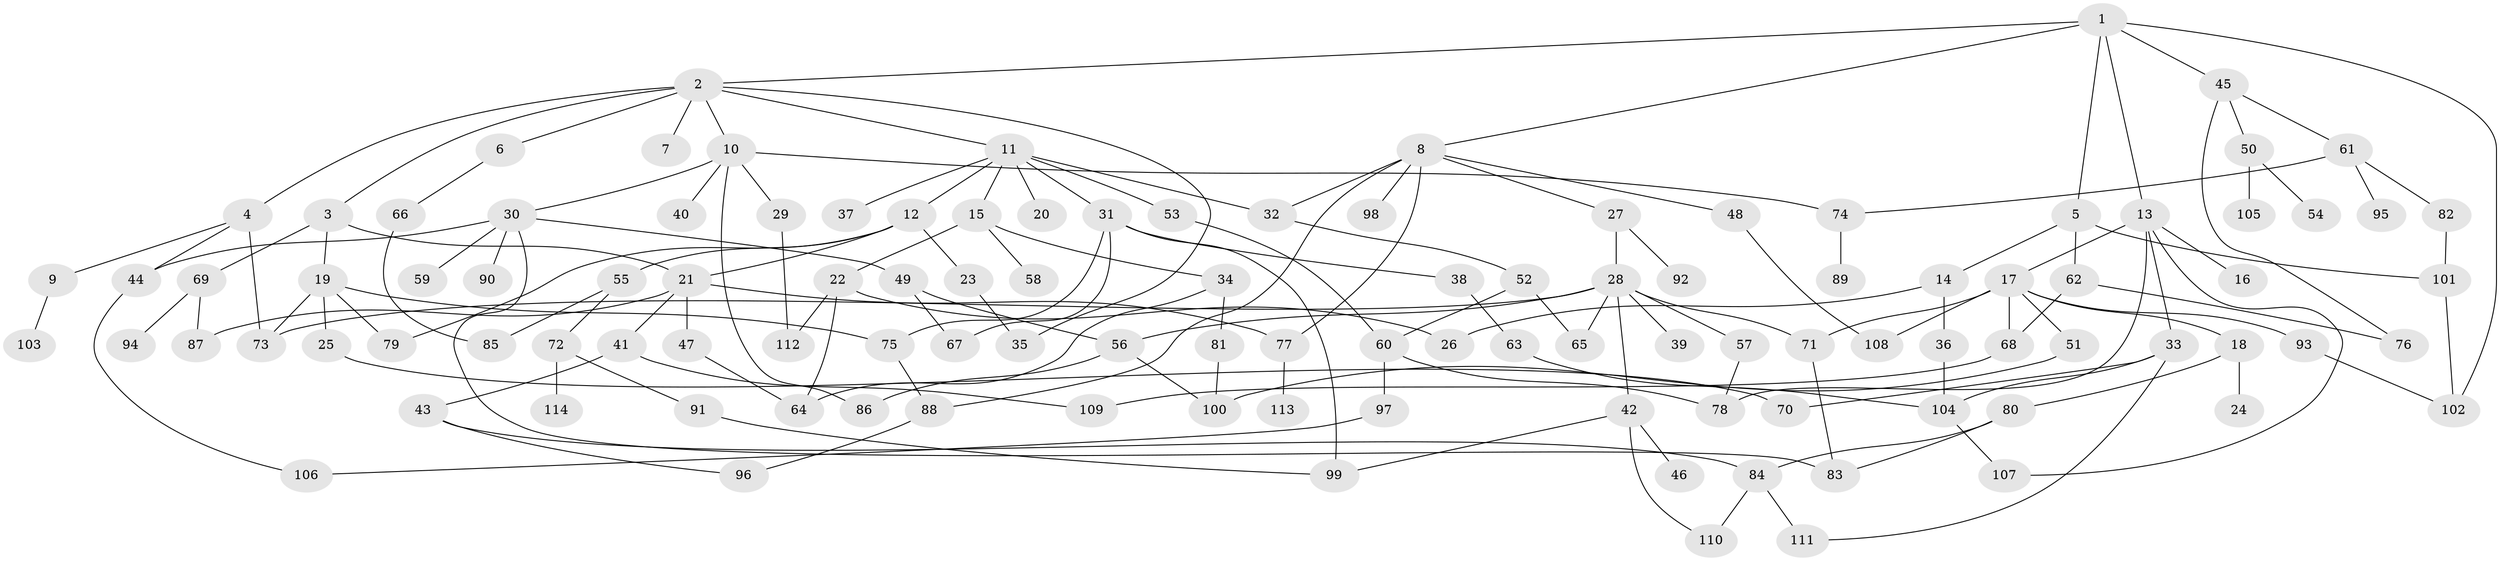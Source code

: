 // Generated by graph-tools (version 1.1) at 2025/13/03/09/25 04:13:20]
// undirected, 114 vertices, 160 edges
graph export_dot {
graph [start="1"]
  node [color=gray90,style=filled];
  1;
  2;
  3;
  4;
  5;
  6;
  7;
  8;
  9;
  10;
  11;
  12;
  13;
  14;
  15;
  16;
  17;
  18;
  19;
  20;
  21;
  22;
  23;
  24;
  25;
  26;
  27;
  28;
  29;
  30;
  31;
  32;
  33;
  34;
  35;
  36;
  37;
  38;
  39;
  40;
  41;
  42;
  43;
  44;
  45;
  46;
  47;
  48;
  49;
  50;
  51;
  52;
  53;
  54;
  55;
  56;
  57;
  58;
  59;
  60;
  61;
  62;
  63;
  64;
  65;
  66;
  67;
  68;
  69;
  70;
  71;
  72;
  73;
  74;
  75;
  76;
  77;
  78;
  79;
  80;
  81;
  82;
  83;
  84;
  85;
  86;
  87;
  88;
  89;
  90;
  91;
  92;
  93;
  94;
  95;
  96;
  97;
  98;
  99;
  100;
  101;
  102;
  103;
  104;
  105;
  106;
  107;
  108;
  109;
  110;
  111;
  112;
  113;
  114;
  1 -- 2;
  1 -- 5;
  1 -- 8;
  1 -- 13;
  1 -- 45;
  1 -- 102;
  2 -- 3;
  2 -- 4;
  2 -- 6;
  2 -- 7;
  2 -- 10;
  2 -- 11;
  2 -- 35;
  3 -- 19;
  3 -- 21;
  3 -- 69;
  4 -- 9;
  4 -- 73;
  4 -- 44;
  5 -- 14;
  5 -- 62;
  5 -- 101;
  6 -- 66;
  8 -- 27;
  8 -- 48;
  8 -- 77;
  8 -- 88;
  8 -- 98;
  8 -- 32;
  9 -- 103;
  10 -- 29;
  10 -- 30;
  10 -- 40;
  10 -- 74;
  10 -- 86;
  11 -- 12;
  11 -- 15;
  11 -- 20;
  11 -- 31;
  11 -- 32;
  11 -- 37;
  11 -- 53;
  12 -- 23;
  12 -- 55;
  12 -- 79;
  12 -- 21;
  13 -- 16;
  13 -- 17;
  13 -- 33;
  13 -- 78;
  13 -- 107;
  14 -- 36;
  14 -- 26;
  15 -- 22;
  15 -- 34;
  15 -- 58;
  17 -- 18;
  17 -- 51;
  17 -- 71;
  17 -- 93;
  17 -- 108;
  17 -- 68;
  18 -- 24;
  18 -- 80;
  19 -- 25;
  19 -- 79;
  19 -- 73;
  19 -- 75;
  21 -- 41;
  21 -- 47;
  21 -- 87;
  21 -- 77;
  22 -- 26;
  22 -- 64;
  22 -- 112;
  23 -- 35;
  25 -- 70;
  27 -- 28;
  27 -- 92;
  28 -- 39;
  28 -- 42;
  28 -- 56;
  28 -- 57;
  28 -- 73;
  28 -- 71;
  28 -- 65;
  29 -- 112;
  30 -- 44;
  30 -- 49;
  30 -- 59;
  30 -- 83;
  30 -- 90;
  31 -- 38;
  31 -- 67;
  31 -- 75;
  31 -- 99;
  32 -- 52;
  33 -- 104;
  33 -- 111;
  33 -- 70;
  34 -- 81;
  34 -- 64;
  36 -- 104;
  38 -- 63;
  41 -- 43;
  41 -- 109;
  42 -- 46;
  42 -- 99;
  42 -- 110;
  43 -- 84;
  43 -- 96;
  44 -- 106;
  45 -- 50;
  45 -- 61;
  45 -- 76;
  47 -- 64;
  48 -- 108;
  49 -- 67;
  49 -- 56;
  50 -- 54;
  50 -- 105;
  51 -- 100;
  52 -- 60;
  52 -- 65;
  53 -- 60;
  55 -- 72;
  55 -- 85;
  56 -- 86;
  56 -- 100;
  57 -- 78;
  60 -- 97;
  60 -- 78;
  61 -- 82;
  61 -- 95;
  61 -- 74;
  62 -- 68;
  62 -- 76;
  63 -- 104;
  66 -- 85;
  68 -- 109;
  69 -- 94;
  69 -- 87;
  71 -- 83;
  72 -- 91;
  72 -- 114;
  74 -- 89;
  75 -- 88;
  77 -- 113;
  80 -- 83;
  80 -- 84;
  81 -- 100;
  82 -- 101;
  84 -- 110;
  84 -- 111;
  88 -- 96;
  91 -- 99;
  93 -- 102;
  97 -- 106;
  101 -- 102;
  104 -- 107;
}
